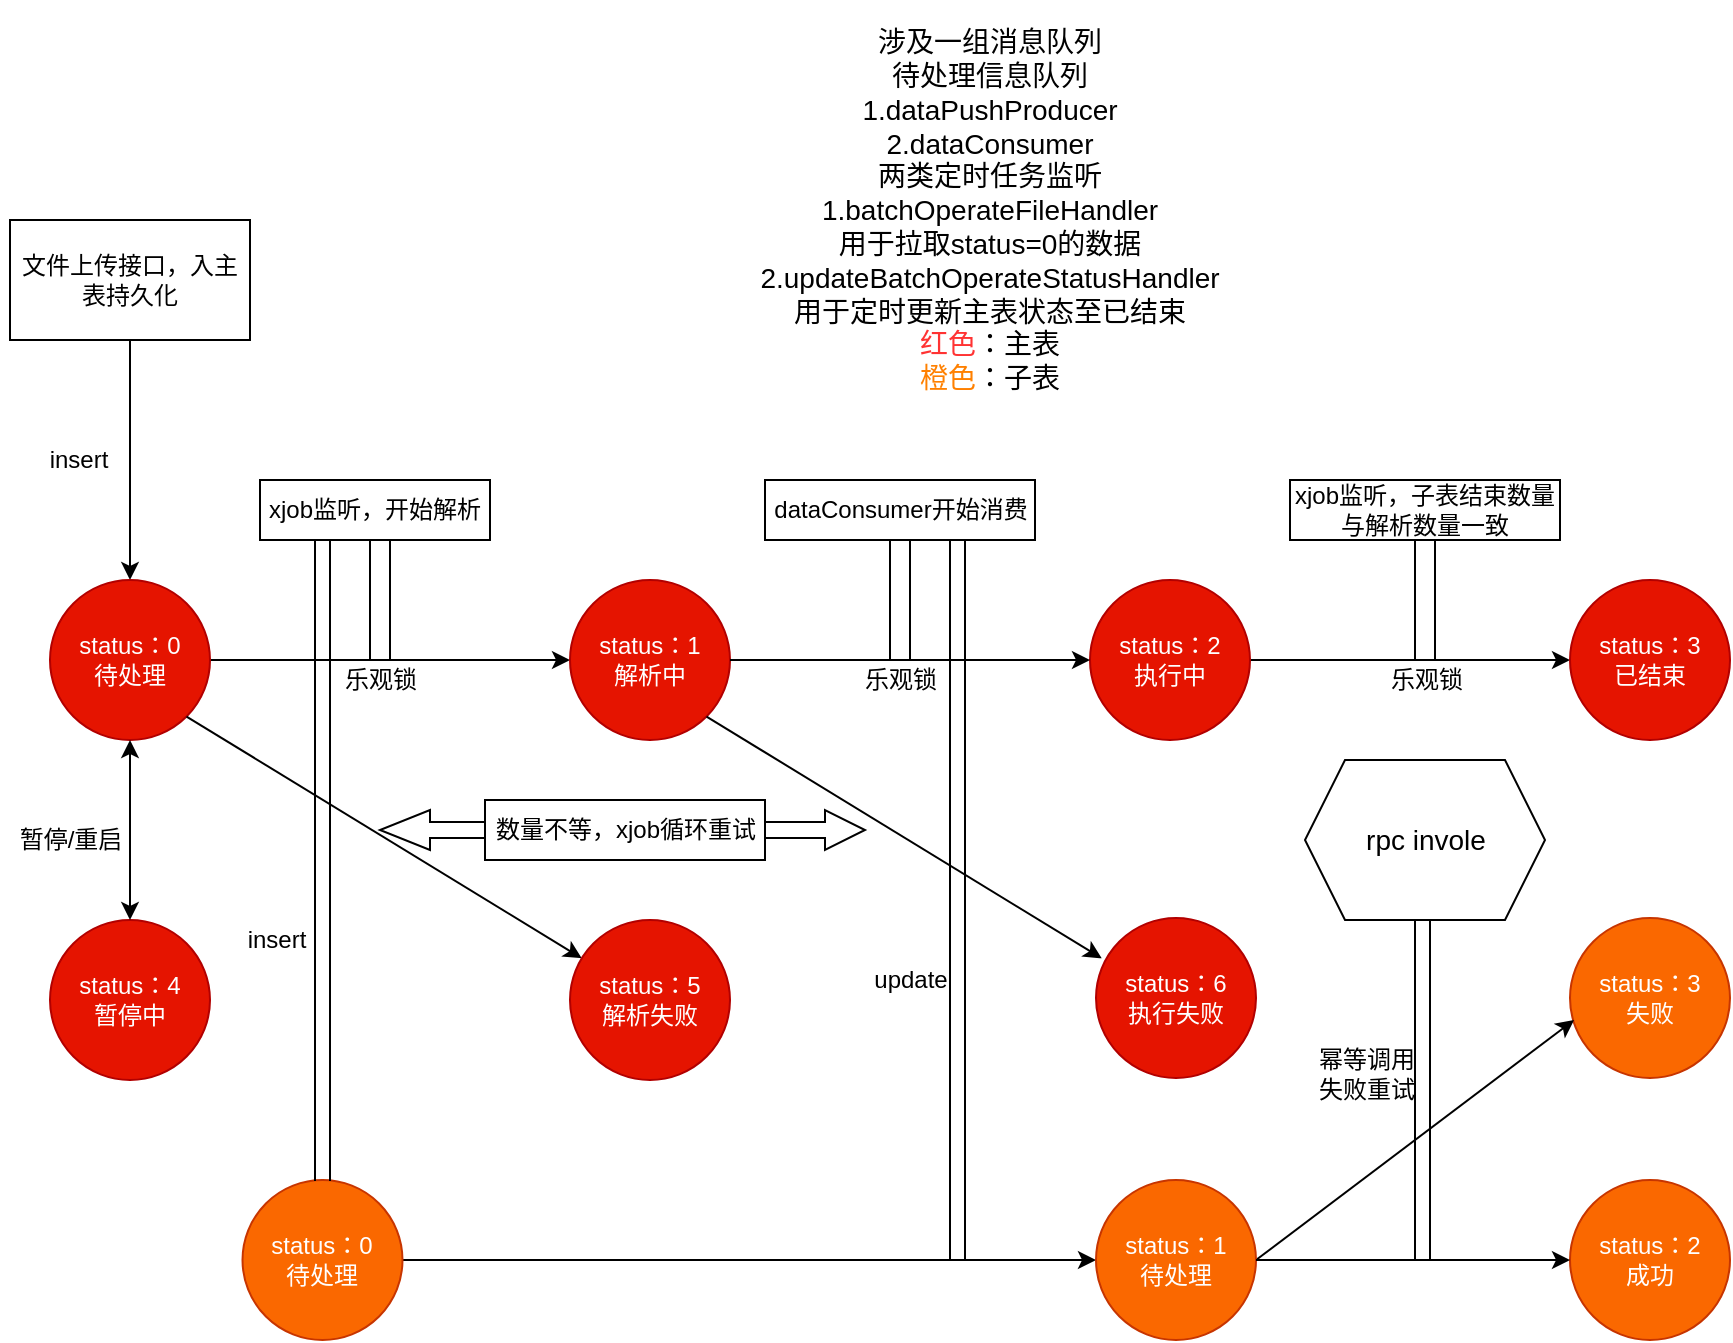 <mxfile version="14.2.9" type="github">
  <diagram id="Ui11WVvKPhGmSbLZsl9y" name="Page-1">
    <mxGraphModel dx="1282" dy="5337" grid="1" gridSize="10" guides="1" tooltips="1" connect="1" arrows="1" fold="1" page="1" pageScale="1" pageWidth="3300" pageHeight="4681" math="0" shadow="0">
      <root>
        <mxCell id="0" />
        <mxCell id="1" parent="0" />
        <mxCell id="_r5VYM1sQvxaJ5STwVg9-1" value="&lt;font style=&quot;font-size: 14px&quot;&gt;涉及一组消息队列&lt;br&gt;待处理信息队列&lt;br&gt;1.dataPushProducer&lt;br&gt;2.dataConsumer&lt;br&gt;两类定时任务监听&lt;br&gt;1.batchOperateFileHandler&lt;br&gt;用于拉取status=0的数据&lt;br&gt;2.updateBatchOperateStatusHandler&lt;br&gt;用于定时更新主表状态至已结束&lt;br&gt;&lt;font color=&quot;#ff3333&quot;&gt;红色&lt;/font&gt;：主表&lt;br&gt;&lt;font color=&quot;#ff8000&quot;&gt;橙色&lt;/font&gt;：子表&lt;br&gt;&lt;/font&gt;" style="text;html=1;strokeColor=none;fillColor=none;align=center;verticalAlign=middle;whiteSpace=wrap;rounded=0;" vertex="1" parent="1">
          <mxGeometry x="860" y="-30" width="200" height="210" as="geometry" />
        </mxCell>
        <mxCell id="_r5VYM1sQvxaJ5STwVg9-2" style="edgeStyle=orthogonalEdgeStyle;rounded=0;orthogonalLoop=1;jettySize=auto;html=1;" edge="1" parent="1" source="_r5VYM1sQvxaJ5STwVg9-3" target="_r5VYM1sQvxaJ5STwVg9-4">
          <mxGeometry relative="1" as="geometry" />
        </mxCell>
        <mxCell id="_r5VYM1sQvxaJ5STwVg9-3" value="文件上传接口，入主表持久化" style="rounded=0;whiteSpace=wrap;html=1;" vertex="1" parent="1">
          <mxGeometry x="470" y="80" width="120" height="60" as="geometry" />
        </mxCell>
        <mxCell id="_r5VYM1sQvxaJ5STwVg9-13" value="" style="edgeStyle=orthogonalEdgeStyle;rounded=0;orthogonalLoop=1;jettySize=auto;html=1;" edge="1" parent="1" source="_r5VYM1sQvxaJ5STwVg9-4" target="_r5VYM1sQvxaJ5STwVg9-12">
          <mxGeometry relative="1" as="geometry" />
        </mxCell>
        <mxCell id="_r5VYM1sQvxaJ5STwVg9-4" value="status：0&lt;br&gt;待处理" style="ellipse;whiteSpace=wrap;html=1;aspect=fixed;fillColor=#e51400;strokeColor=#B20000;fontColor=#ffffff;" vertex="1" parent="1">
          <mxGeometry x="490" y="260" width="80" height="80" as="geometry" />
        </mxCell>
        <mxCell id="_r5VYM1sQvxaJ5STwVg9-8" value="status：4&lt;br&gt;暂停中" style="ellipse;whiteSpace=wrap;html=1;aspect=fixed;fillColor=#e51400;strokeColor=#B20000;fontColor=#ffffff;" vertex="1" parent="1">
          <mxGeometry x="490" y="430" width="80" height="80" as="geometry" />
        </mxCell>
        <mxCell id="_r5VYM1sQvxaJ5STwVg9-10" value="" style="endArrow=classic;startArrow=classic;html=1;entryX=0.5;entryY=1;entryDx=0;entryDy=0;exitX=0.5;exitY=0;exitDx=0;exitDy=0;" edge="1" parent="1" source="_r5VYM1sQvxaJ5STwVg9-8" target="_r5VYM1sQvxaJ5STwVg9-4">
          <mxGeometry width="50" height="50" relative="1" as="geometry">
            <mxPoint x="510" y="430" as="sourcePoint" />
            <mxPoint x="560" y="380" as="targetPoint" />
          </mxGeometry>
        </mxCell>
        <mxCell id="_r5VYM1sQvxaJ5STwVg9-11" value="暂停/重启" style="text;html=1;align=center;verticalAlign=middle;resizable=0;points=[];autosize=1;" vertex="1" parent="1">
          <mxGeometry x="465" y="380" width="70" height="20" as="geometry" />
        </mxCell>
        <mxCell id="_r5VYM1sQvxaJ5STwVg9-23" value="" style="rounded=0;orthogonalLoop=1;jettySize=auto;html=1;exitX=1;exitY=1;exitDx=0;exitDy=0;" edge="1" parent="1" source="_r5VYM1sQvxaJ5STwVg9-4" target="_r5VYM1sQvxaJ5STwVg9-22">
          <mxGeometry relative="1" as="geometry">
            <mxPoint x="610" y="360" as="sourcePoint" />
          </mxGeometry>
        </mxCell>
        <mxCell id="_r5VYM1sQvxaJ5STwVg9-12" value="status：1&lt;br&gt;解析中" style="ellipse;whiteSpace=wrap;html=1;aspect=fixed;fillColor=#e51400;strokeColor=#B20000;fontColor=#ffffff;" vertex="1" parent="1">
          <mxGeometry x="750" y="260" width="80" height="80" as="geometry" />
        </mxCell>
        <mxCell id="_r5VYM1sQvxaJ5STwVg9-14" value="" style="shape=partialRectangle;whiteSpace=wrap;html=1;top=0;bottom=0;fillColor=none;" vertex="1" parent="1">
          <mxGeometry x="650" y="240" width="10" height="60" as="geometry" />
        </mxCell>
        <mxCell id="_r5VYM1sQvxaJ5STwVg9-15" value="xjob监听，开始解析" style="rounded=0;whiteSpace=wrap;html=1;" vertex="1" parent="1">
          <mxGeometry x="595" y="210" width="115" height="30" as="geometry" />
        </mxCell>
        <mxCell id="_r5VYM1sQvxaJ5STwVg9-42" value="" style="edgeStyle=none;rounded=0;orthogonalLoop=1;jettySize=auto;html=1;entryX=0;entryY=0.5;entryDx=0;entryDy=0;" edge="1" parent="1" source="_r5VYM1sQvxaJ5STwVg9-16" target="_r5VYM1sQvxaJ5STwVg9-39">
          <mxGeometry relative="1" as="geometry" />
        </mxCell>
        <mxCell id="_r5VYM1sQvxaJ5STwVg9-16" value="status：2&lt;br&gt;执行中" style="ellipse;whiteSpace=wrap;html=1;aspect=fixed;fillColor=#e51400;strokeColor=#B20000;fontColor=#ffffff;" vertex="1" parent="1">
          <mxGeometry x="1010" y="260" width="80" height="80" as="geometry" />
        </mxCell>
        <mxCell id="_r5VYM1sQvxaJ5STwVg9-18" value="" style="shape=partialRectangle;whiteSpace=wrap;html=1;top=0;bottom=0;fillColor=none;" vertex="1" parent="1">
          <mxGeometry x="910" y="240" width="10" height="60" as="geometry" />
        </mxCell>
        <mxCell id="_r5VYM1sQvxaJ5STwVg9-19" value="dataConsumer开始消费" style="rounded=0;whiteSpace=wrap;html=1;" vertex="1" parent="1">
          <mxGeometry x="847.5" y="210" width="135" height="30" as="geometry" />
        </mxCell>
        <mxCell id="_r5VYM1sQvxaJ5STwVg9-20" value="乐观锁" style="text;html=1;align=center;verticalAlign=middle;resizable=0;points=[];autosize=1;" vertex="1" parent="1">
          <mxGeometry x="890" y="300" width="50" height="20" as="geometry" />
        </mxCell>
        <mxCell id="_r5VYM1sQvxaJ5STwVg9-21" value="乐观锁" style="text;html=1;align=center;verticalAlign=middle;resizable=0;points=[];autosize=1;" vertex="1" parent="1">
          <mxGeometry x="630" y="300" width="50" height="20" as="geometry" />
        </mxCell>
        <mxCell id="_r5VYM1sQvxaJ5STwVg9-22" value="status：5&lt;br&gt;解析失败" style="ellipse;whiteSpace=wrap;html=1;aspect=fixed;fillColor=#e51400;strokeColor=#B20000;fontColor=#ffffff;" vertex="1" parent="1">
          <mxGeometry x="750" y="430" width="80" height="80" as="geometry" />
        </mxCell>
        <mxCell id="_r5VYM1sQvxaJ5STwVg9-26" value="数量不等，xjob循环重试" style="rounded=0;whiteSpace=wrap;html=1;" vertex="1" parent="1">
          <mxGeometry x="707.5" y="370" width="140" height="30" as="geometry" />
        </mxCell>
        <mxCell id="_r5VYM1sQvxaJ5STwVg9-31" value="" style="rounded=0;orthogonalLoop=1;jettySize=auto;html=1;exitX=1;exitY=1;exitDx=0;exitDy=0;" edge="1" parent="1">
          <mxGeometry relative="1" as="geometry">
            <mxPoint x="818.284" y="328.284" as="sourcePoint" />
            <mxPoint x="1015.858" y="449.16" as="targetPoint" />
          </mxGeometry>
        </mxCell>
        <mxCell id="_r5VYM1sQvxaJ5STwVg9-35" value="status：6&lt;br&gt;执行失败" style="ellipse;whiteSpace=wrap;html=1;aspect=fixed;fillColor=#e51400;strokeColor=#B20000;fontColor=#ffffff;" vertex="1" parent="1">
          <mxGeometry x="1013" y="429" width="80" height="80" as="geometry" />
        </mxCell>
        <mxCell id="_r5VYM1sQvxaJ5STwVg9-36" value="" style="html=1;shadow=0;dashed=0;align=center;verticalAlign=middle;shape=mxgraph.arrows2.arrow;dy=0.6;dx=25;flipH=1;notch=0;" vertex="1" parent="1">
          <mxGeometry x="655" y="375" width="52.5" height="20" as="geometry" />
        </mxCell>
        <mxCell id="_r5VYM1sQvxaJ5STwVg9-38" value="" style="html=1;shadow=0;dashed=0;align=center;verticalAlign=middle;shape=mxgraph.arrows2.arrow;dy=0.6;dx=20;notch=0;" vertex="1" parent="1">
          <mxGeometry x="847.5" y="375" width="50" height="20" as="geometry" />
        </mxCell>
        <mxCell id="_r5VYM1sQvxaJ5STwVg9-39" value="status：3&lt;br&gt;已结束" style="ellipse;whiteSpace=wrap;html=1;aspect=fixed;fillColor=#e51400;strokeColor=#B20000;fontColor=#ffffff;" vertex="1" parent="1">
          <mxGeometry x="1250" y="260" width="80" height="80" as="geometry" />
        </mxCell>
        <mxCell id="_r5VYM1sQvxaJ5STwVg9-40" value="" style="shape=partialRectangle;whiteSpace=wrap;html=1;top=0;bottom=0;fillColor=none;" vertex="1" parent="1">
          <mxGeometry x="1172.5" y="240" width="10" height="60" as="geometry" />
        </mxCell>
        <mxCell id="_r5VYM1sQvxaJ5STwVg9-41" value="xjob监听，子表结束数量与解析数量一致" style="rounded=0;whiteSpace=wrap;html=1;" vertex="1" parent="1">
          <mxGeometry x="1110" y="210" width="135" height="30" as="geometry" />
        </mxCell>
        <mxCell id="_r5VYM1sQvxaJ5STwVg9-43" value="乐观锁" style="text;html=1;align=center;verticalAlign=middle;resizable=0;points=[];autosize=1;" vertex="1" parent="1">
          <mxGeometry x="1152.5" y="300" width="50" height="20" as="geometry" />
        </mxCell>
        <mxCell id="_r5VYM1sQvxaJ5STwVg9-58" style="edgeStyle=none;rounded=0;orthogonalLoop=1;jettySize=auto;html=1;entryX=0;entryY=0.5;entryDx=0;entryDy=0;" edge="1" parent="1" source="_r5VYM1sQvxaJ5STwVg9-46" target="_r5VYM1sQvxaJ5STwVg9-55">
          <mxGeometry relative="1" as="geometry" />
        </mxCell>
        <mxCell id="_r5VYM1sQvxaJ5STwVg9-46" value="status：0&lt;br&gt;待处理" style="ellipse;whiteSpace=wrap;html=1;aspect=fixed;fillColor=#fa6800;strokeColor=#C73500;fontColor=#ffffff;" vertex="1" parent="1">
          <mxGeometry x="586.25" y="560" width="80" height="80" as="geometry" />
        </mxCell>
        <mxCell id="_r5VYM1sQvxaJ5STwVg9-47" value="status：2&lt;br&gt;成功" style="ellipse;whiteSpace=wrap;html=1;aspect=fixed;fillColor=#fa6800;strokeColor=#C73500;fontColor=#ffffff;" vertex="1" parent="1">
          <mxGeometry x="1250" y="560" width="80" height="80" as="geometry" />
        </mxCell>
        <mxCell id="_r5VYM1sQvxaJ5STwVg9-48" value="status：3&lt;br&gt;失败" style="ellipse;whiteSpace=wrap;html=1;aspect=fixed;fillColor=#fa6800;strokeColor=#C73500;fontColor=#ffffff;" vertex="1" parent="1">
          <mxGeometry x="1250" y="429" width="80" height="80" as="geometry" />
        </mxCell>
        <mxCell id="_r5VYM1sQvxaJ5STwVg9-51" value="&lt;font style=&quot;font-size: 14px&quot;&gt;rpc invole&lt;/font&gt;" style="shape=hexagon;perimeter=hexagonPerimeter2;whiteSpace=wrap;html=1;fixedSize=1;" vertex="1" parent="1">
          <mxGeometry x="1117.5" y="350" width="120" height="80" as="geometry" />
        </mxCell>
        <mxCell id="_r5VYM1sQvxaJ5STwVg9-52" value="失败重试" style="text;html=1;align=center;verticalAlign=middle;resizable=0;points=[];autosize=1;" vertex="1" parent="1">
          <mxGeometry x="1117.5" y="505" width="60" height="20" as="geometry" />
        </mxCell>
        <mxCell id="_r5VYM1sQvxaJ5STwVg9-53" value="幂等调用" style="text;html=1;align=center;verticalAlign=middle;resizable=0;points=[];autosize=1;" vertex="1" parent="1">
          <mxGeometry x="1117.5" y="490" width="60" height="20" as="geometry" />
        </mxCell>
        <mxCell id="_r5VYM1sQvxaJ5STwVg9-54" value="" style="shape=partialRectangle;whiteSpace=wrap;html=1;top=0;bottom=0;fillColor=none;" vertex="1" parent="1">
          <mxGeometry x="622.5" y="240" width="7.5" height="320" as="geometry" />
        </mxCell>
        <mxCell id="_r5VYM1sQvxaJ5STwVg9-63" style="edgeStyle=none;rounded=0;orthogonalLoop=1;jettySize=auto;html=1;entryX=0.025;entryY=0.638;entryDx=0;entryDy=0;entryPerimeter=0;exitX=1;exitY=0.5;exitDx=0;exitDy=0;" edge="1" parent="1" source="_r5VYM1sQvxaJ5STwVg9-55" target="_r5VYM1sQvxaJ5STwVg9-48">
          <mxGeometry relative="1" as="geometry">
            <mxPoint x="1160" y="650" as="sourcePoint" />
          </mxGeometry>
        </mxCell>
        <mxCell id="_r5VYM1sQvxaJ5STwVg9-55" value="status：1&lt;br&gt;待处理" style="ellipse;whiteSpace=wrap;html=1;aspect=fixed;fillColor=#fa6800;strokeColor=#C73500;fontColor=#ffffff;" vertex="1" parent="1">
          <mxGeometry x="1013" y="560" width="80" height="80" as="geometry" />
        </mxCell>
        <mxCell id="_r5VYM1sQvxaJ5STwVg9-56" value="" style="shape=partialRectangle;whiteSpace=wrap;html=1;top=0;bottom=0;fillColor=none;" vertex="1" parent="1">
          <mxGeometry x="940" y="240" width="7.5" height="360" as="geometry" />
        </mxCell>
        <mxCell id="_r5VYM1sQvxaJ5STwVg9-59" value="" style="endArrow=classic;html=1;exitX=1;exitY=0.5;exitDx=0;exitDy=0;entryX=0;entryY=0.5;entryDx=0;entryDy=0;" edge="1" parent="1" source="_r5VYM1sQvxaJ5STwVg9-12" target="_r5VYM1sQvxaJ5STwVg9-16">
          <mxGeometry width="50" height="50" relative="1" as="geometry">
            <mxPoint x="840" y="310" as="sourcePoint" />
            <mxPoint x="1050" y="370" as="targetPoint" />
          </mxGeometry>
        </mxCell>
        <mxCell id="_r5VYM1sQvxaJ5STwVg9-60" value="update" style="text;html=1;align=center;verticalAlign=middle;resizable=0;points=[];autosize=1;" vertex="1" parent="1">
          <mxGeometry x="895" y="450" width="50" height="20" as="geometry" />
        </mxCell>
        <mxCell id="_r5VYM1sQvxaJ5STwVg9-61" value="insert" style="text;html=1;align=center;verticalAlign=middle;resizable=0;points=[];autosize=1;" vertex="1" parent="1">
          <mxGeometry x="484" y="190" width="40" height="20" as="geometry" />
        </mxCell>
        <mxCell id="_r5VYM1sQvxaJ5STwVg9-62" value="insert" style="text;html=1;align=center;verticalAlign=middle;resizable=0;points=[];autosize=1;" vertex="1" parent="1">
          <mxGeometry x="582.5" y="430" width="40" height="20" as="geometry" />
        </mxCell>
        <mxCell id="_r5VYM1sQvxaJ5STwVg9-64" value="" style="endArrow=classic;html=1;exitX=1;exitY=0.5;exitDx=0;exitDy=0;entryX=0;entryY=0.5;entryDx=0;entryDy=0;" edge="1" parent="1" source="_r5VYM1sQvxaJ5STwVg9-55" target="_r5VYM1sQvxaJ5STwVg9-47">
          <mxGeometry width="50" height="50" relative="1" as="geometry">
            <mxPoint x="770" y="780" as="sourcePoint" />
            <mxPoint x="820" y="730" as="targetPoint" />
          </mxGeometry>
        </mxCell>
        <mxCell id="_r5VYM1sQvxaJ5STwVg9-70" value="" style="shape=partialRectangle;whiteSpace=wrap;html=1;top=0;bottom=0;fillColor=none;" vertex="1" parent="1">
          <mxGeometry x="1172.5" y="430" width="7.5" height="170" as="geometry" />
        </mxCell>
      </root>
    </mxGraphModel>
  </diagram>
</mxfile>
